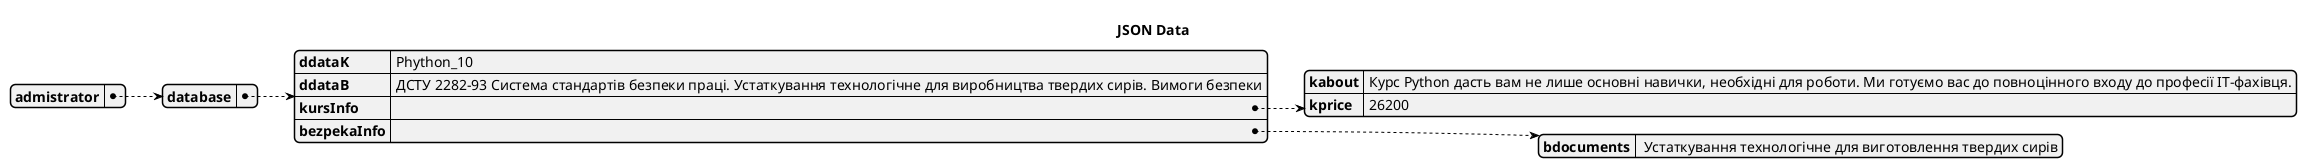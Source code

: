 @startjson

title JSON Data

{ "admistrator":
		{
			"database": {
        "ddataK": "Phython_10",
        "ddataB": "ДСТУ 2282-93 Система стандартів безпеки праці. Устаткування технологічне для виробництва твердих сирів. Вимоги безпеки",
        "kursInfo":{
          "kabout":"Курс Python дасть вам не лише основні навички, необхідні для роботи. Ми готуємо вас до повноцінного входу до професії IT-фахівця.",
          "kprice": "26200"
        },
        "bezpekaInfo":{
          "bdocuments":" Устаткування технологічне для виготовлення твердих сирів"
        }
      }
		}
}

@endjson

